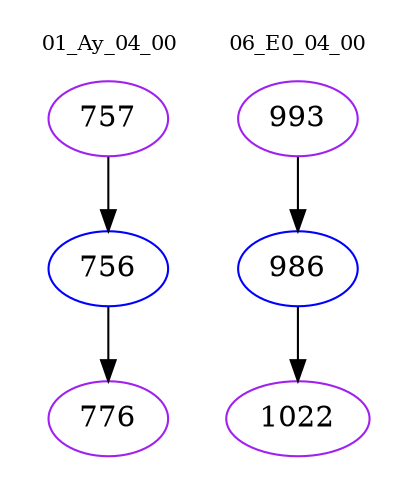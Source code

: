 digraph{
subgraph cluster_0 {
color = white
label = "01_Ay_04_00";
fontsize=10;
T0_757 [label="757", color="purple"]
T0_757 -> T0_756 [color="black"]
T0_756 [label="756", color="blue"]
T0_756 -> T0_776 [color="black"]
T0_776 [label="776", color="purple"]
}
subgraph cluster_1 {
color = white
label = "06_E0_04_00";
fontsize=10;
T1_993 [label="993", color="purple"]
T1_993 -> T1_986 [color="black"]
T1_986 [label="986", color="blue"]
T1_986 -> T1_1022 [color="black"]
T1_1022 [label="1022", color="purple"]
}
}

